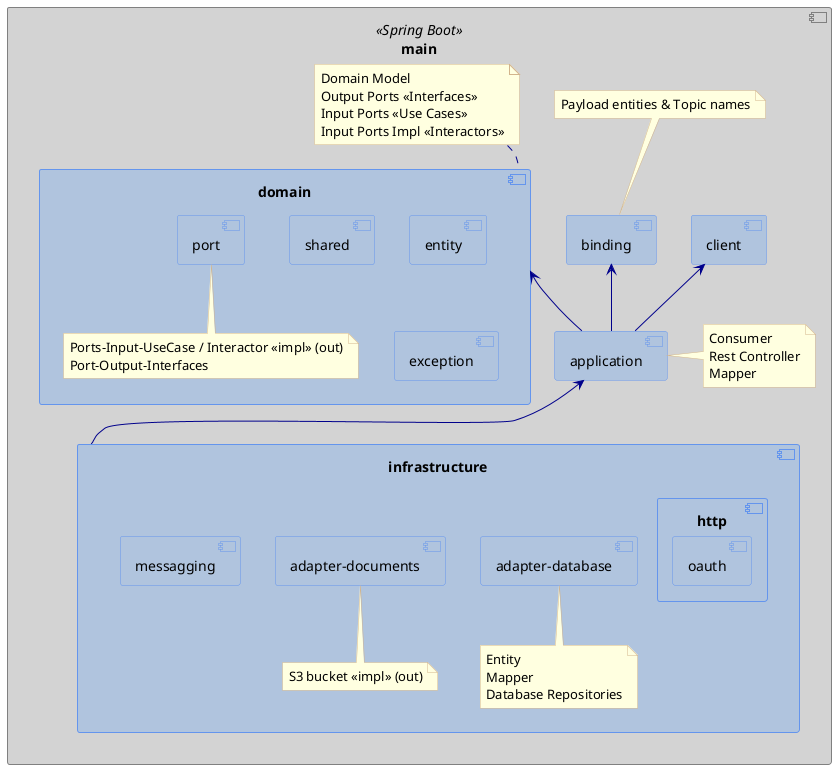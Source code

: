 @startuml

skinparam component<<Spring Boot>> {
    backgroundColor LightGrey
    borderColor Grey
}

skinparam component {
    backgroundColor LightSteelBlue
    borderColor CornflowerBlue
    ArrowColor DarkBlue
}
skinparam note {
    backgroundColor LightYellow
    borderColor Tan
}

component [main] <<Spring Boot>> as main {
  component [domain] as domain {
    component [shared] as shared
    component [entity] as entity
    component [exception] as exception
    component [port] as port
      note bottom of port
        Ports-Input-UseCase / Interactor <<impl>> (out)
        Port-Output-Interfaces
      end note
   }
  component [binding] as binding
    note top of binding
      Payload entities & Topic names
    end note
  component [client] as client
  component [application] as application
  component [infrastructure] as infrastructure {
    component [adapter-database] as adapterDatabase
      note bottom of adapterDatabase
        Entity
        Mapper
        Database Repositories
      end note
    component [adapter-documents] as adapterDocuments
      note bottom of adapterDocuments
        S3 bucket <<impl>> (out)
      end note
    component [http] as http {
'      component feignMonolit
      component oauth as oauth
    }
    component [messagging] as messagging
  }

  application -up-> client
  application -up-> domain
  application -up-> binding
  infrastructure -up-> application


  note top of domain
  Domain Model
  Output Ports <<Interfaces>>
  Input Ports <<Use Cases>>
  Input Ports Impl <<Interactors>>
  end note

  note right of application
  Consumer
  Rest Controller
  Mapper
  end note

}
@enduml
